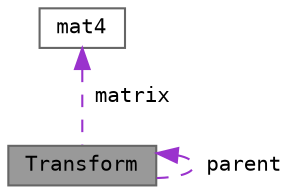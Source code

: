 digraph "Transform"
{
 // LATEX_PDF_SIZE
  bgcolor="transparent";
  edge [fontname=Terminal,fontsize=10,labelfontname=Helvetica,labelfontsize=10];
  node [fontname=Terminal,fontsize=10,shape=box,height=0.2,width=0.4];
  Node1 [label="Transform",height=0.2,width=0.4,color="gray40", fillcolor="grey60", style="filled", fontcolor="black",tooltip=" "];
  Node1 -> Node1 [dir="back",color="darkorchid3",style="dashed",label=" parent" ];
  Node2 -> Node1 [dir="back",color="darkorchid3",style="dashed",label=" matrix" ];
  Node2 [label="mat4",height=0.2,width=0.4,color="gray40", fillcolor="white", style="filled",tooltip=" "];
}
